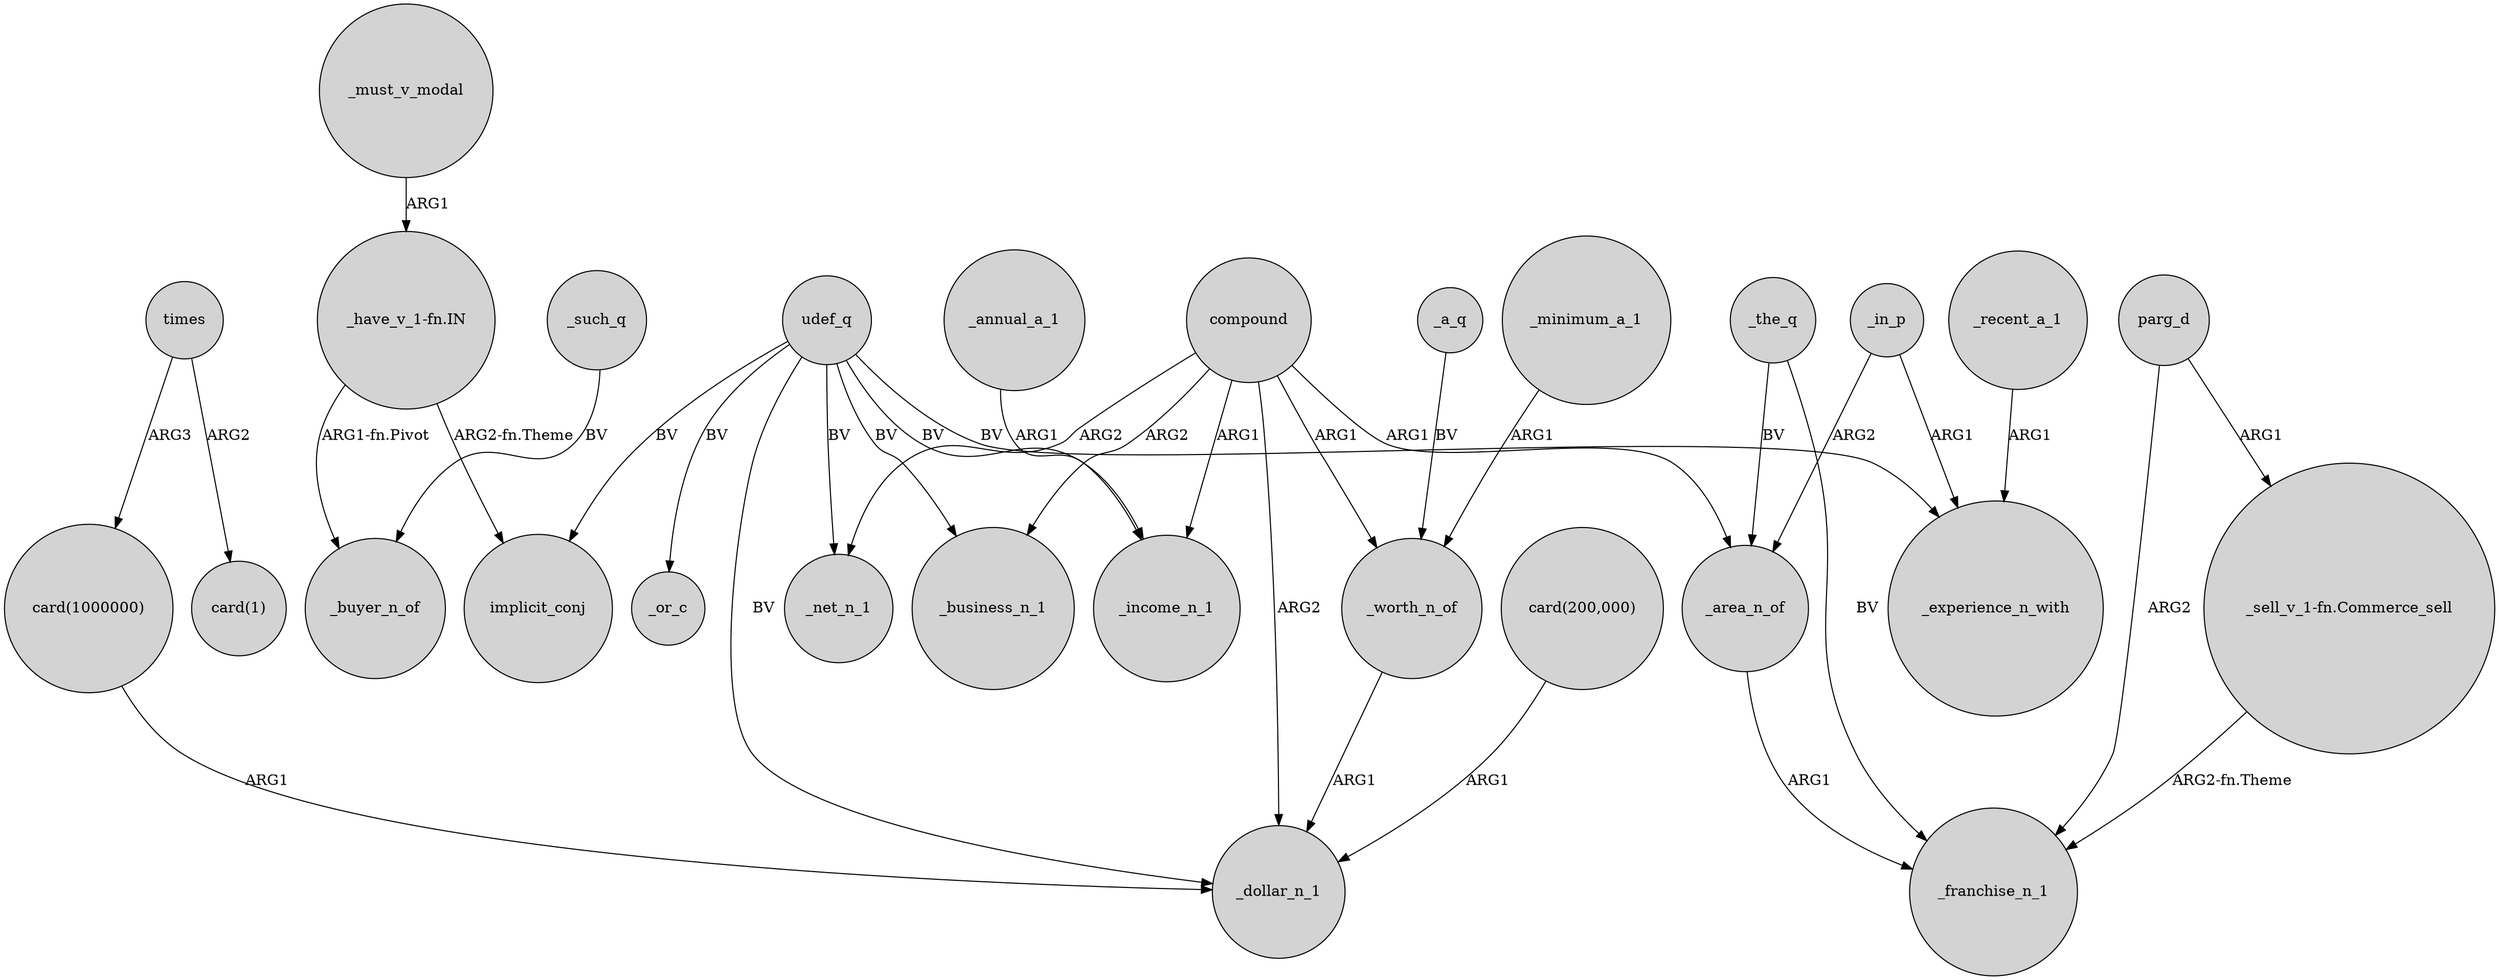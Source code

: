 digraph {
	node [shape=circle style=filled]
	_must_v_modal -> "_have_v_1-fn.IN" [label=ARG1]
	"card(1000000)" -> _dollar_n_1 [label=ARG1]
	compound -> _income_n_1 [label=ARG1]
	_worth_n_of -> _dollar_n_1 [label=ARG1]
	udef_q -> _experience_n_with [label=BV]
	parg_d -> "_sell_v_1-fn.Commerce_sell" [label=ARG1]
	"_have_v_1-fn.IN" -> implicit_conj [label="ARG2-fn.Theme"]
	udef_q -> _or_c [label=BV]
	udef_q -> implicit_conj [label=BV]
	compound -> _worth_n_of [label=ARG1]
	_minimum_a_1 -> _worth_n_of [label=ARG1]
	_recent_a_1 -> _experience_n_with [label=ARG1]
	"_sell_v_1-fn.Commerce_sell" -> _franchise_n_1 [label="ARG2-fn.Theme"]
	_in_p -> _experience_n_with [label=ARG1]
	compound -> _net_n_1 [label=ARG2]
	times -> "card(1)" [label=ARG2]
	times -> "card(1000000)" [label=ARG3]
	_such_q -> _buyer_n_of [label=BV]
	parg_d -> _franchise_n_1 [label=ARG2]
	_the_q -> _franchise_n_1 [label=BV]
	compound -> _business_n_1 [label=ARG2]
	_the_q -> _area_n_of [label=BV]
	udef_q -> _net_n_1 [label=BV]
	_in_p -> _area_n_of [label=ARG2]
	udef_q -> _business_n_1 [label=BV]
	_a_q -> _worth_n_of [label=BV]
	_annual_a_1 -> _income_n_1 [label=ARG1]
	compound -> _dollar_n_1 [label=ARG2]
	_area_n_of -> _franchise_n_1 [label=ARG1]
	compound -> _area_n_of [label=ARG1]
	"_have_v_1-fn.IN" -> _buyer_n_of [label="ARG1-fn.Pivot"]
	"card(200,000)" -> _dollar_n_1 [label=ARG1]
	udef_q -> _dollar_n_1 [label=BV]
	udef_q -> _income_n_1 [label=BV]
}
